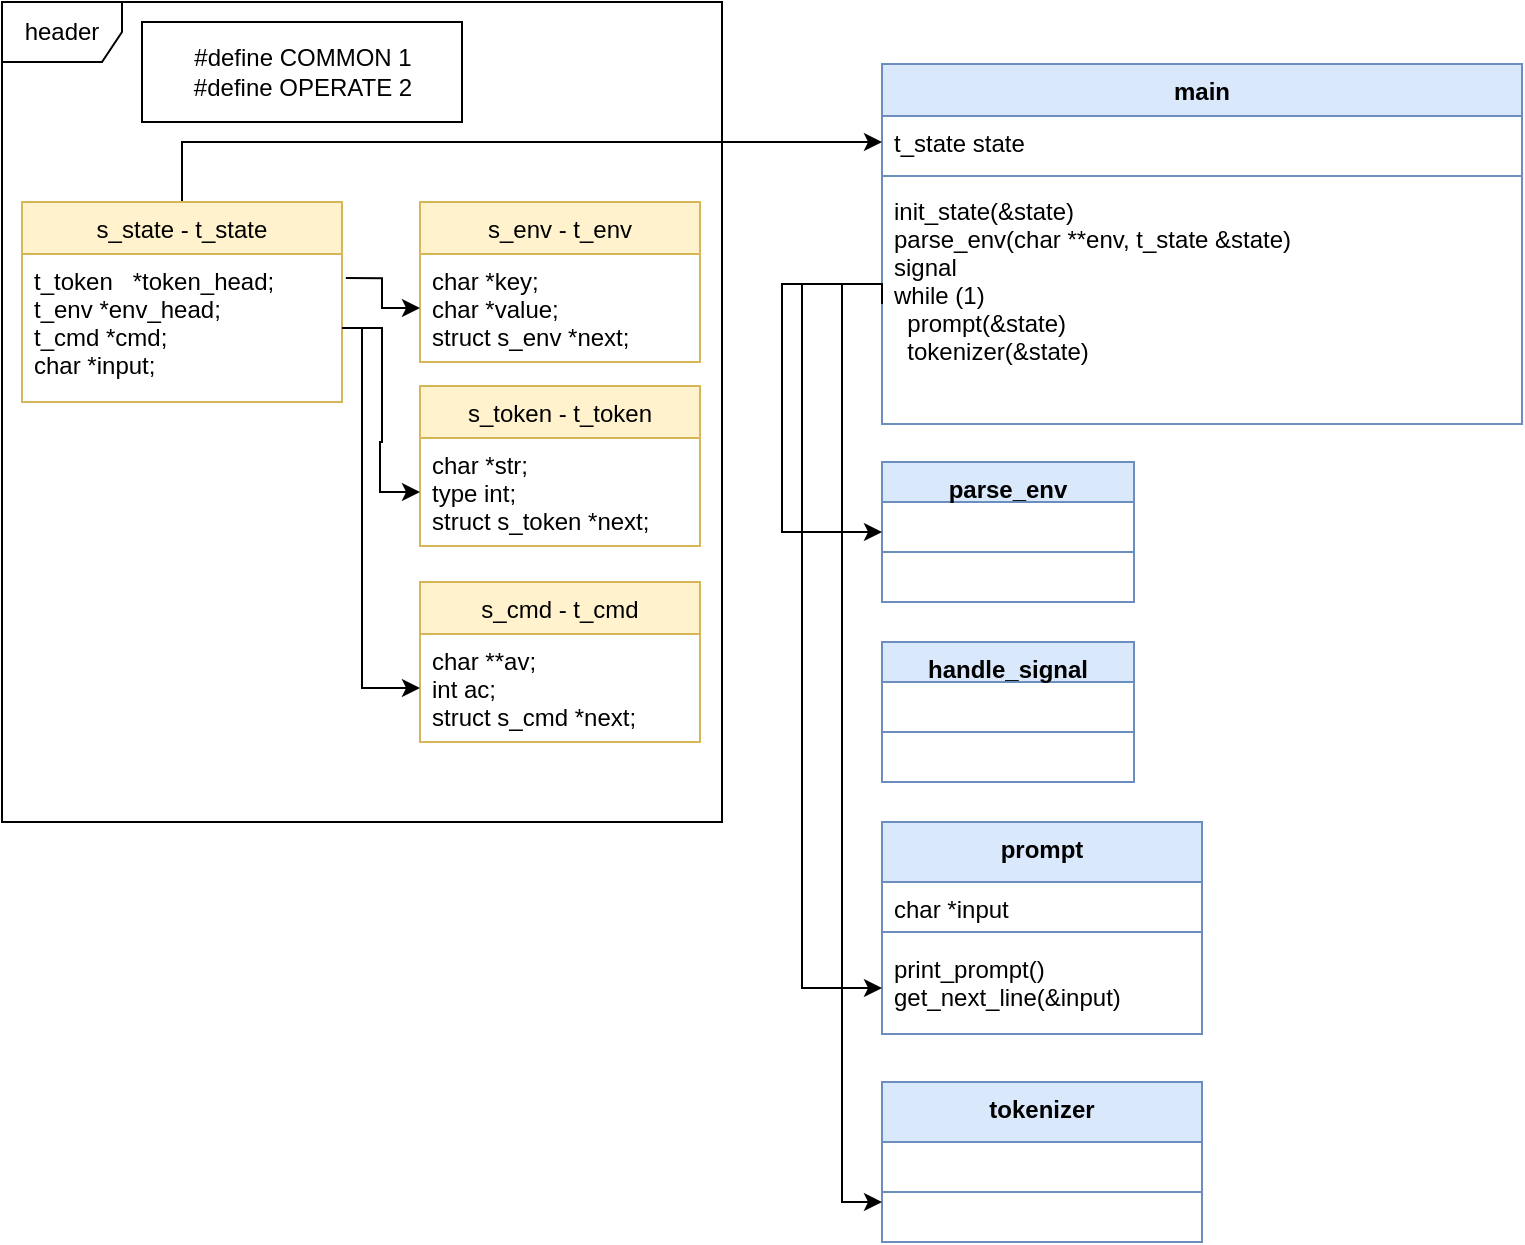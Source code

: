 <mxfile version="14.4.7" type="github">
  <diagram id="vPpmAZyfwJPQhjs65pCP" name="Page-1">
    <mxGraphModel dx="1031" dy="634" grid="1" gridSize="10" guides="1" tooltips="1" connect="1" arrows="1" fold="1" page="1" pageScale="1" pageWidth="827" pageHeight="1169" math="0" shadow="0">
      <root>
        <mxCell id="0" />
        <mxCell id="1" parent="0" />
        <mxCell id="Ixk2TPtNxIe3ymc7RwaV-39" value="header&lt;br&gt;" style="shape=umlFrame;whiteSpace=wrap;html=1;" parent="1" vertex="1">
          <mxGeometry x="10" width="360" height="410" as="geometry" />
        </mxCell>
        <mxCell id="Ixk2TPtNxIe3ymc7RwaV-2" value="main" style="swimlane;fontStyle=1;align=center;verticalAlign=top;childLayout=stackLayout;horizontal=1;startSize=26;horizontalStack=0;resizeParent=1;resizeParentMax=0;resizeLast=0;collapsible=1;marginBottom=0;fillColor=#dae8fc;strokeColor=#6c8ebf;" parent="1" vertex="1">
          <mxGeometry x="450" y="31" width="320" height="180" as="geometry" />
        </mxCell>
        <mxCell id="Ixk2TPtNxIe3ymc7RwaV-3" value="t_state state" style="text;strokeColor=none;fillColor=none;align=left;verticalAlign=top;spacingLeft=4;spacingRight=4;overflow=hidden;rotatable=0;points=[[0,0.5],[1,0.5]];portConstraint=eastwest;" parent="Ixk2TPtNxIe3ymc7RwaV-2" vertex="1">
          <mxGeometry y="26" width="320" height="26" as="geometry" />
        </mxCell>
        <mxCell id="Ixk2TPtNxIe3ymc7RwaV-4" value="" style="line;strokeWidth=1;fillColor=#dae8fc;align=left;verticalAlign=middle;spacingTop=-1;spacingLeft=3;spacingRight=3;rotatable=0;labelPosition=right;points=[];portConstraint=eastwest;strokeColor=#6c8ebf;" parent="Ixk2TPtNxIe3ymc7RwaV-2" vertex="1">
          <mxGeometry y="52" width="320" height="8" as="geometry" />
        </mxCell>
        <mxCell id="Ixk2TPtNxIe3ymc7RwaV-5" value="init_state(&amp;state)&#xa;parse_env(char **env, t_state &amp;state)&#xa;signal&#xa;while (1)&#xa;  prompt(&amp;state)&#xa;  tokenizer(&amp;state)&#xa;" style="text;strokeColor=none;fillColor=none;align=left;verticalAlign=top;spacingLeft=4;spacingRight=4;overflow=hidden;rotatable=0;points=[[0,0.5],[1,0.5]];portConstraint=eastwest;" parent="Ixk2TPtNxIe3ymc7RwaV-2" vertex="1">
          <mxGeometry y="60" width="320" height="120" as="geometry" />
        </mxCell>
        <mxCell id="Ixk2TPtNxIe3ymc7RwaV-6" value="s_env - t_env" style="swimlane;fontStyle=0;childLayout=stackLayout;horizontal=1;startSize=26;fillColor=#fff2cc;horizontalStack=0;resizeParent=1;resizeParentMax=0;resizeLast=0;collapsible=1;marginBottom=0;strokeColor=#d6b656;" parent="1" vertex="1">
          <mxGeometry x="219" y="100" width="140" height="80" as="geometry" />
        </mxCell>
        <mxCell id="Ixk2TPtNxIe3ymc7RwaV-7" value="char   *key; &#xa;char   *value; &#xa;struct s_env *next;" style="text;strokeColor=none;fillColor=none;align=left;verticalAlign=top;spacingLeft=4;spacingRight=4;overflow=hidden;rotatable=0;points=[[0,0.5],[1,0.5]];portConstraint=eastwest;" parent="Ixk2TPtNxIe3ymc7RwaV-6" vertex="1">
          <mxGeometry y="26" width="140" height="54" as="geometry" />
        </mxCell>
        <mxCell id="Ixk2TPtNxIe3ymc7RwaV-16" style="edgeStyle=orthogonalEdgeStyle;rounded=0;orthogonalLoop=1;jettySize=auto;html=1;exitX=0.5;exitY=0;exitDx=0;exitDy=0;entryX=0;entryY=0.5;entryDx=0;entryDy=0;" parent="1" source="Ixk2TPtNxIe3ymc7RwaV-11" target="Ixk2TPtNxIe3ymc7RwaV-3" edge="1">
          <mxGeometry relative="1" as="geometry" />
        </mxCell>
        <mxCell id="Ixk2TPtNxIe3ymc7RwaV-11" value="s_state - t_state" style="swimlane;fontStyle=0;childLayout=stackLayout;horizontal=1;startSize=26;fillColor=#fff2cc;horizontalStack=0;resizeParent=1;resizeParentMax=0;resizeLast=0;collapsible=1;marginBottom=0;strokeColor=#d6b656;" parent="1" vertex="1">
          <mxGeometry x="20" y="100" width="160" height="100" as="geometry" />
        </mxCell>
        <mxCell id="Ixk2TPtNxIe3ymc7RwaV-12" value="t_token   *token_head; &#xa;t_env   *env_head; &#xa;t_cmd *cmd;&#xa;char   *input; &#xa;" style="text;strokeColor=none;fillColor=none;align=left;verticalAlign=top;spacingLeft=4;spacingRight=4;overflow=hidden;rotatable=0;points=[[0,0.5],[1,0.5]];portConstraint=eastwest;" parent="Ixk2TPtNxIe3ymc7RwaV-11" vertex="1">
          <mxGeometry y="26" width="160" height="74" as="geometry" />
        </mxCell>
        <mxCell id="Ixk2TPtNxIe3ymc7RwaV-15" style="edgeStyle=orthogonalEdgeStyle;rounded=0;orthogonalLoop=1;jettySize=auto;html=1;exitX=1.012;exitY=0.163;exitDx=0;exitDy=0;exitPerimeter=0;" parent="1" source="Ixk2TPtNxIe3ymc7RwaV-12" target="Ixk2TPtNxIe3ymc7RwaV-7" edge="1">
          <mxGeometry relative="1" as="geometry" />
        </mxCell>
        <mxCell id="Ixk2TPtNxIe3ymc7RwaV-17" value="parse_env" style="swimlane;fontStyle=1;align=center;verticalAlign=top;childLayout=stackLayout;horizontal=1;startSize=20;horizontalStack=0;resizeParent=1;resizeParentMax=0;resizeLast=0;collapsible=1;marginBottom=0;fillColor=#dae8fc;strokeColor=#6c8ebf;" parent="1" vertex="1">
          <mxGeometry x="450" y="230" width="126" height="70" as="geometry" />
        </mxCell>
        <mxCell id="Ixk2TPtNxIe3ymc7RwaV-19" value="" style="line;strokeWidth=1;fillColor=#dae8fc;align=left;verticalAlign=middle;spacingTop=-1;spacingLeft=3;spacingRight=3;rotatable=0;labelPosition=right;points=[];portConstraint=eastwest;strokeColor=#6c8ebf;" parent="Ixk2TPtNxIe3ymc7RwaV-17" vertex="1">
          <mxGeometry y="20" width="126" height="50" as="geometry" />
        </mxCell>
        <mxCell id="Ixk2TPtNxIe3ymc7RwaV-21" style="edgeStyle=orthogonalEdgeStyle;rounded=0;orthogonalLoop=1;jettySize=auto;html=1;exitX=0;exitY=0.5;exitDx=0;exitDy=0;entryX=0;entryY=0.5;entryDx=0;entryDy=0;" parent="1" source="Ixk2TPtNxIe3ymc7RwaV-5" target="Ixk2TPtNxIe3ymc7RwaV-17" edge="1">
          <mxGeometry relative="1" as="geometry">
            <mxPoint x="410" y="310.0" as="targetPoint" />
            <Array as="points">
              <mxPoint x="400" y="141" />
              <mxPoint x="400" y="265" />
            </Array>
          </mxGeometry>
        </mxCell>
        <mxCell id="Ixk2TPtNxIe3ymc7RwaV-22" value="prompt&#xa;" style="swimlane;fontStyle=1;align=center;verticalAlign=top;childLayout=stackLayout;horizontal=1;startSize=30;horizontalStack=0;resizeParent=1;resizeParentMax=0;resizeLast=0;collapsible=1;marginBottom=0;fillColor=#dae8fc;strokeColor=#6c8ebf;" parent="1" vertex="1">
          <mxGeometry x="450" y="410" width="160" height="106" as="geometry" />
        </mxCell>
        <mxCell id="Ixk2TPtNxIe3ymc7RwaV-25" value="char *input&#xa;" style="text;strokeColor=none;fillColor=none;align=left;verticalAlign=top;spacingLeft=4;spacingRight=4;overflow=hidden;rotatable=0;points=[[0,0.5],[1,0.5]];portConstraint=eastwest;" parent="Ixk2TPtNxIe3ymc7RwaV-22" vertex="1">
          <mxGeometry y="30" width="160" height="20" as="geometry" />
        </mxCell>
        <mxCell id="Ixk2TPtNxIe3ymc7RwaV-24" value="" style="line;strokeWidth=1;fillColor=#dae8fc;align=left;verticalAlign=middle;spacingTop=-1;spacingLeft=3;spacingRight=3;rotatable=0;labelPosition=right;points=[];portConstraint=eastwest;strokeColor=#6c8ebf;" parent="Ixk2TPtNxIe3ymc7RwaV-22" vertex="1">
          <mxGeometry y="50" width="160" height="10" as="geometry" />
        </mxCell>
        <mxCell id="Ixk2TPtNxIe3ymc7RwaV-27" value="print_prompt()&#xa;get_next_line(&amp;input)&#xa;" style="text;strokeColor=none;fillColor=none;align=left;verticalAlign=top;spacingLeft=4;spacingRight=4;overflow=hidden;rotatable=0;points=[[0,0.5],[1,0.5]];portConstraint=eastwest;" parent="Ixk2TPtNxIe3ymc7RwaV-22" vertex="1">
          <mxGeometry y="60" width="160" height="46" as="geometry" />
        </mxCell>
        <mxCell id="Ixk2TPtNxIe3ymc7RwaV-26" style="edgeStyle=orthogonalEdgeStyle;rounded=0;orthogonalLoop=1;jettySize=auto;html=1;exitX=0;exitY=0.5;exitDx=0;exitDy=0;entryX=0;entryY=0.5;entryDx=0;entryDy=0;" parent="1" source="Ixk2TPtNxIe3ymc7RwaV-5" target="Ixk2TPtNxIe3ymc7RwaV-27" edge="1">
          <mxGeometry relative="1" as="geometry">
            <mxPoint x="414" y="309.0" as="targetPoint" />
            <Array as="points">
              <mxPoint x="450" y="141" />
              <mxPoint x="410" y="141" />
              <mxPoint x="410" y="493" />
            </Array>
          </mxGeometry>
        </mxCell>
        <mxCell id="Ixk2TPtNxIe3ymc7RwaV-28" value="tokenizer" style="swimlane;fontStyle=1;align=center;verticalAlign=top;childLayout=stackLayout;horizontal=1;startSize=30;horizontalStack=0;resizeParent=1;resizeParentMax=0;resizeLast=0;collapsible=1;marginBottom=0;fillColor=#dae8fc;strokeColor=#6c8ebf;" parent="1" vertex="1">
          <mxGeometry x="450" y="540" width="160" height="80" as="geometry" />
        </mxCell>
        <mxCell id="Ixk2TPtNxIe3ymc7RwaV-30" value="" style="line;strokeWidth=1;fillColor=#dae8fc;align=left;verticalAlign=middle;spacingTop=-1;spacingLeft=3;spacingRight=3;rotatable=0;labelPosition=right;points=[];portConstraint=eastwest;strokeColor=#6c8ebf;" parent="Ixk2TPtNxIe3ymc7RwaV-28" vertex="1">
          <mxGeometry y="30" width="160" height="50" as="geometry" />
        </mxCell>
        <mxCell id="Ixk2TPtNxIe3ymc7RwaV-32" style="edgeStyle=orthogonalEdgeStyle;rounded=0;orthogonalLoop=1;jettySize=auto;html=1;exitX=0;exitY=0.5;exitDx=0;exitDy=0;entryX=0;entryY=0.75;entryDx=0;entryDy=0;" parent="1" source="Ixk2TPtNxIe3ymc7RwaV-5" target="Ixk2TPtNxIe3ymc7RwaV-28" edge="1">
          <mxGeometry relative="1" as="geometry">
            <mxPoint x="414" y="523.0" as="targetPoint" />
            <Array as="points">
              <mxPoint x="450" y="141" />
              <mxPoint x="430" y="141" />
              <mxPoint x="430" y="600" />
            </Array>
          </mxGeometry>
        </mxCell>
        <mxCell id="Ixk2TPtNxIe3ymc7RwaV-34" value="s_token - t_token" style="swimlane;fontStyle=0;childLayout=stackLayout;horizontal=1;startSize=26;fillColor=#fff2cc;horizontalStack=0;resizeParent=1;resizeParentMax=0;resizeLast=0;collapsible=1;marginBottom=0;strokeColor=#d6b656;" parent="1" vertex="1">
          <mxGeometry x="219" y="192" width="140" height="80" as="geometry" />
        </mxCell>
        <mxCell id="Ixk2TPtNxIe3ymc7RwaV-35" value="char   *str; &#xa;type int; &#xa;struct s_token *next;" style="text;strokeColor=none;fillColor=none;align=left;verticalAlign=top;spacingLeft=4;spacingRight=4;overflow=hidden;rotatable=0;points=[[0,0.5],[1,0.5]];portConstraint=eastwest;" parent="Ixk2TPtNxIe3ymc7RwaV-34" vertex="1">
          <mxGeometry y="26" width="140" height="54" as="geometry" />
        </mxCell>
        <mxCell id="Ixk2TPtNxIe3ymc7RwaV-36" style="edgeStyle=orthogonalEdgeStyle;rounded=0;orthogonalLoop=1;jettySize=auto;html=1;exitX=1;exitY=0.5;exitDx=0;exitDy=0;entryX=0;entryY=0.5;entryDx=0;entryDy=0;" parent="1" source="Ixk2TPtNxIe3ymc7RwaV-12" target="Ixk2TPtNxIe3ymc7RwaV-35" edge="1">
          <mxGeometry relative="1" as="geometry" />
        </mxCell>
        <mxCell id="Ixk2TPtNxIe3ymc7RwaV-40" value="&lt;div&gt;#define COMMON 1&lt;/div&gt;&lt;div&gt;#define OPERATE 2&lt;/div&gt;" style="html=1;fillColor=none;align=center;" parent="1" vertex="1">
          <mxGeometry x="80" y="10" width="160" height="50" as="geometry" />
        </mxCell>
        <mxCell id="DFaYo-LoWVJwSwJaPACe-1" value="handle_signal" style="swimlane;fontStyle=1;align=center;verticalAlign=top;childLayout=stackLayout;horizontal=1;startSize=20;horizontalStack=0;resizeParent=1;resizeParentMax=0;resizeLast=0;collapsible=1;marginBottom=0;fillColor=#dae8fc;strokeColor=#6c8ebf;" vertex="1" parent="1">
          <mxGeometry x="450" y="320" width="126" height="70" as="geometry" />
        </mxCell>
        <mxCell id="DFaYo-LoWVJwSwJaPACe-2" value="" style="line;strokeWidth=1;fillColor=#dae8fc;align=left;verticalAlign=middle;spacingTop=-1;spacingLeft=3;spacingRight=3;rotatable=0;labelPosition=right;points=[];portConstraint=eastwest;strokeColor=#6c8ebf;" vertex="1" parent="DFaYo-LoWVJwSwJaPACe-1">
          <mxGeometry y="20" width="126" height="50" as="geometry" />
        </mxCell>
        <mxCell id="DFaYo-LoWVJwSwJaPACe-3" value="s_cmd - t_cmd" style="swimlane;fontStyle=0;childLayout=stackLayout;horizontal=1;startSize=26;fillColor=#fff2cc;horizontalStack=0;resizeParent=1;resizeParentMax=0;resizeLast=0;collapsible=1;marginBottom=0;strokeColor=#d6b656;" vertex="1" parent="1">
          <mxGeometry x="219" y="290" width="140" height="80" as="geometry" />
        </mxCell>
        <mxCell id="DFaYo-LoWVJwSwJaPACe-4" value="char   **av; &#xa;int ac;&#xa;struct s_cmd *next;" style="text;strokeColor=none;fillColor=none;align=left;verticalAlign=top;spacingLeft=4;spacingRight=4;overflow=hidden;rotatable=0;points=[[0,0.5],[1,0.5]];portConstraint=eastwest;" vertex="1" parent="DFaYo-LoWVJwSwJaPACe-3">
          <mxGeometry y="26" width="140" height="54" as="geometry" />
        </mxCell>
        <mxCell id="DFaYo-LoWVJwSwJaPACe-5" style="edgeStyle=orthogonalEdgeStyle;rounded=0;orthogonalLoop=1;jettySize=auto;html=1;" edge="1" parent="1" source="Ixk2TPtNxIe3ymc7RwaV-12" target="DFaYo-LoWVJwSwJaPACe-4">
          <mxGeometry relative="1" as="geometry">
            <Array as="points">
              <mxPoint x="190" y="163" />
              <mxPoint x="190" y="343" />
            </Array>
          </mxGeometry>
        </mxCell>
      </root>
    </mxGraphModel>
  </diagram>
</mxfile>
